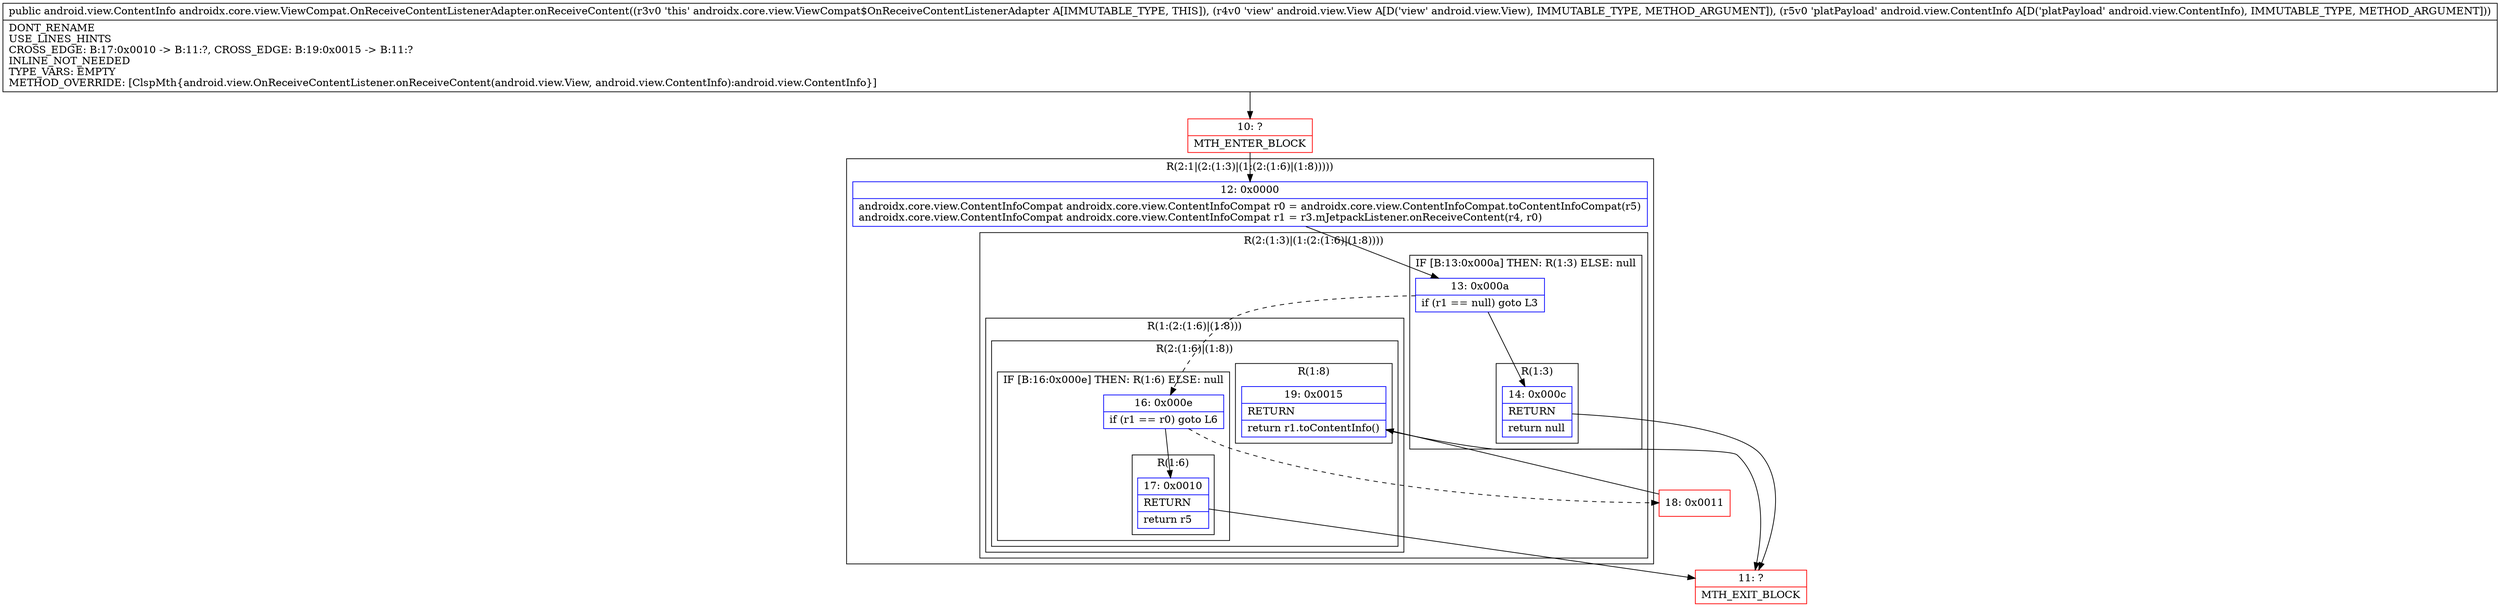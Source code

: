 digraph "CFG forandroidx.core.view.ViewCompat.OnReceiveContentListenerAdapter.onReceiveContent(Landroid\/view\/View;Landroid\/view\/ContentInfo;)Landroid\/view\/ContentInfo;" {
subgraph cluster_Region_1691738587 {
label = "R(2:1|(2:(1:3)|(1:(2:(1:6)|(1:8)))))";
node [shape=record,color=blue];
Node_12 [shape=record,label="{12\:\ 0x0000|androidx.core.view.ContentInfoCompat androidx.core.view.ContentInfoCompat r0 = androidx.core.view.ContentInfoCompat.toContentInfoCompat(r5)\landroidx.core.view.ContentInfoCompat androidx.core.view.ContentInfoCompat r1 = r3.mJetpackListener.onReceiveContent(r4, r0)\l}"];
subgraph cluster_Region_2115184471 {
label = "R(2:(1:3)|(1:(2:(1:6)|(1:8))))";
node [shape=record,color=blue];
subgraph cluster_IfRegion_1653597603 {
label = "IF [B:13:0x000a] THEN: R(1:3) ELSE: null";
node [shape=record,color=blue];
Node_13 [shape=record,label="{13\:\ 0x000a|if (r1 == null) goto L3\l}"];
subgraph cluster_Region_277847769 {
label = "R(1:3)";
node [shape=record,color=blue];
Node_14 [shape=record,label="{14\:\ 0x000c|RETURN\l|return null\l}"];
}
}
subgraph cluster_Region_649501475 {
label = "R(1:(2:(1:6)|(1:8)))";
node [shape=record,color=blue];
subgraph cluster_Region_765606808 {
label = "R(2:(1:6)|(1:8))";
node [shape=record,color=blue];
subgraph cluster_IfRegion_1814380738 {
label = "IF [B:16:0x000e] THEN: R(1:6) ELSE: null";
node [shape=record,color=blue];
Node_16 [shape=record,label="{16\:\ 0x000e|if (r1 == r0) goto L6\l}"];
subgraph cluster_Region_1257019620 {
label = "R(1:6)";
node [shape=record,color=blue];
Node_17 [shape=record,label="{17\:\ 0x0010|RETURN\l|return r5\l}"];
}
}
subgraph cluster_Region_1213051068 {
label = "R(1:8)";
node [shape=record,color=blue];
Node_19 [shape=record,label="{19\:\ 0x0015|RETURN\l|return r1.toContentInfo()\l}"];
}
}
}
}
}
Node_10 [shape=record,color=red,label="{10\:\ ?|MTH_ENTER_BLOCK\l}"];
Node_11 [shape=record,color=red,label="{11\:\ ?|MTH_EXIT_BLOCK\l}"];
Node_18 [shape=record,color=red,label="{18\:\ 0x0011}"];
MethodNode[shape=record,label="{public android.view.ContentInfo androidx.core.view.ViewCompat.OnReceiveContentListenerAdapter.onReceiveContent((r3v0 'this' androidx.core.view.ViewCompat$OnReceiveContentListenerAdapter A[IMMUTABLE_TYPE, THIS]), (r4v0 'view' android.view.View A[D('view' android.view.View), IMMUTABLE_TYPE, METHOD_ARGUMENT]), (r5v0 'platPayload' android.view.ContentInfo A[D('platPayload' android.view.ContentInfo), IMMUTABLE_TYPE, METHOD_ARGUMENT]))  | DONT_RENAME\lUSE_LINES_HINTS\lCROSS_EDGE: B:17:0x0010 \-\> B:11:?, CROSS_EDGE: B:19:0x0015 \-\> B:11:?\lINLINE_NOT_NEEDED\lTYPE_VARS: EMPTY\lMETHOD_OVERRIDE: [ClspMth\{android.view.OnReceiveContentListener.onReceiveContent(android.view.View, android.view.ContentInfo):android.view.ContentInfo\}]\l}"];
MethodNode -> Node_10;Node_12 -> Node_13;
Node_13 -> Node_14;
Node_13 -> Node_16[style=dashed];
Node_14 -> Node_11;
Node_16 -> Node_17;
Node_16 -> Node_18[style=dashed];
Node_17 -> Node_11;
Node_19 -> Node_11;
Node_10 -> Node_12;
Node_18 -> Node_19;
}


